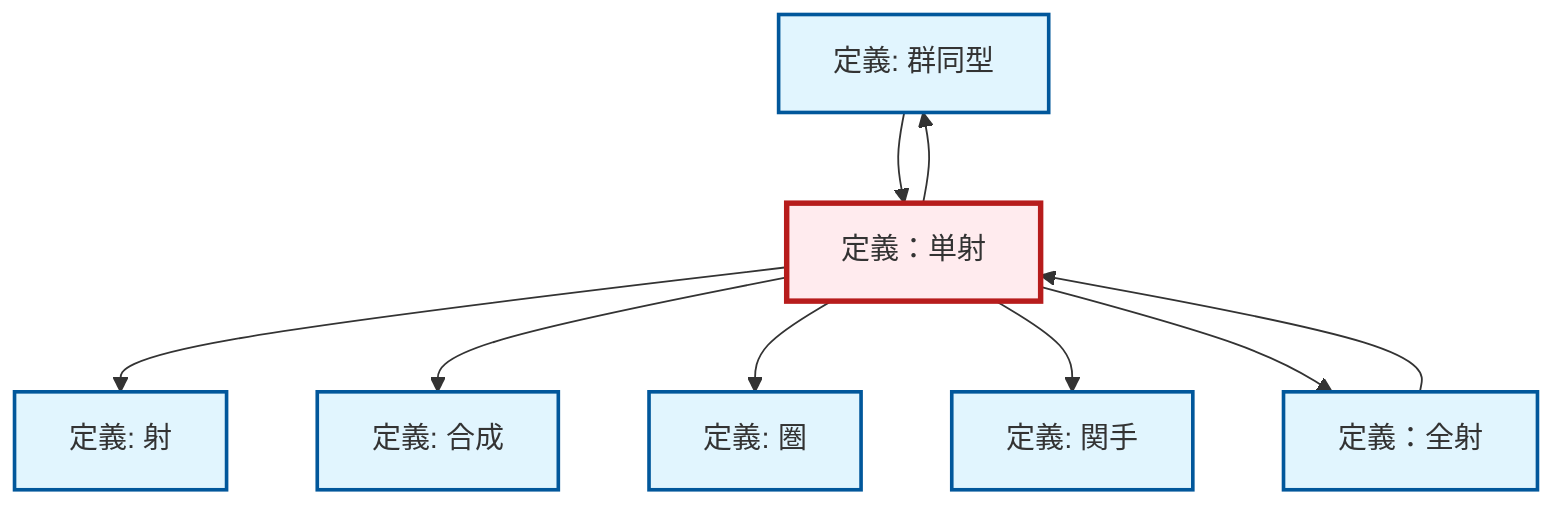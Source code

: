 graph TD
    classDef definition fill:#e1f5fe,stroke:#01579b,stroke-width:2px
    classDef theorem fill:#f3e5f5,stroke:#4a148c,stroke-width:2px
    classDef axiom fill:#fff3e0,stroke:#e65100,stroke-width:2px
    classDef example fill:#e8f5e9,stroke:#1b5e20,stroke-width:2px
    classDef current fill:#ffebee,stroke:#b71c1c,stroke-width:3px
    def-morphism["定義: 射"]:::definition
    def-isomorphism["定義: 群同型"]:::definition
    def-epimorphism["定義：全射"]:::definition
    def-composition["定義: 合成"]:::definition
    def-category["定義: 圏"]:::definition
    def-functor["定義: 関手"]:::definition
    def-monomorphism["定義：単射"]:::definition
    def-epimorphism --> def-monomorphism
    def-monomorphism --> def-morphism
    def-monomorphism --> def-composition
    def-monomorphism --> def-category
    def-isomorphism --> def-monomorphism
    def-monomorphism --> def-isomorphism
    def-monomorphism --> def-functor
    def-monomorphism --> def-epimorphism
    class def-monomorphism current